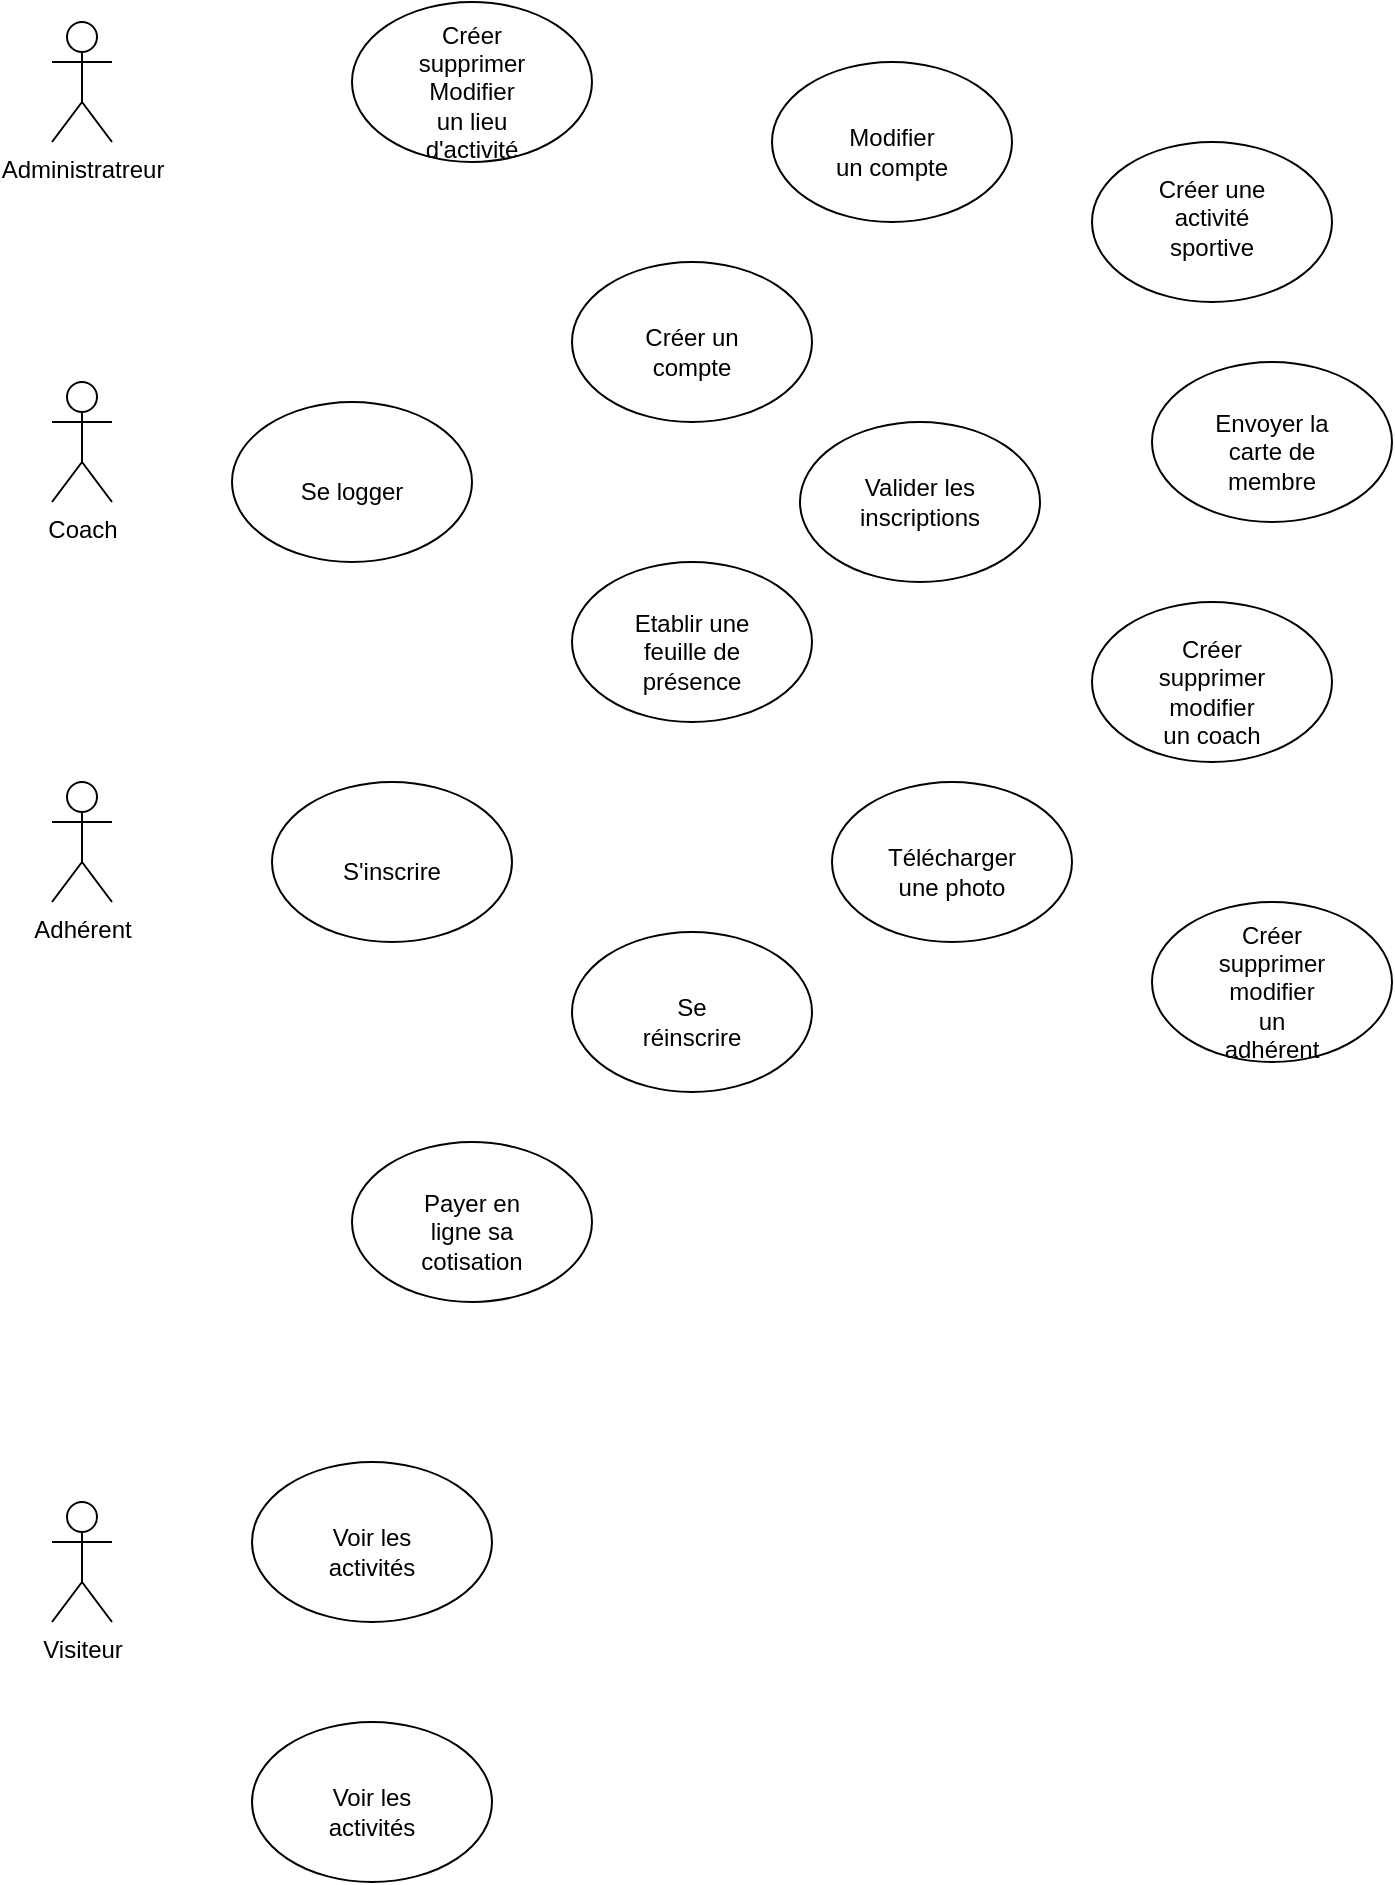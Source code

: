 <mxfile version="18.1.1" type="device"><diagram id="qK3ndJ8vobAHwSTOdm2D" name="Page-1"><mxGraphModel dx="838" dy="506" grid="1" gridSize="10" guides="1" tooltips="1" connect="1" arrows="1" fold="1" page="1" pageScale="1" pageWidth="827" pageHeight="1169" math="0" shadow="0"><root><mxCell id="0"/><mxCell id="1" parent="0"/><mxCell id="gu2cB1POXuugDk-acsue-1" value="Administratreur" style="shape=umlActor;verticalLabelPosition=bottom;verticalAlign=top;html=1;outlineConnect=0;" vertex="1" parent="1"><mxGeometry x="40" y="50" width="30" height="60" as="geometry"/></mxCell><mxCell id="gu2cB1POXuugDk-acsue-4" value="Adhérent" style="shape=umlActor;verticalLabelPosition=bottom;verticalAlign=top;html=1;outlineConnect=0;" vertex="1" parent="1"><mxGeometry x="40" y="430" width="30" height="60" as="geometry"/></mxCell><mxCell id="gu2cB1POXuugDk-acsue-5" value="Visiteur" style="shape=umlActor;verticalLabelPosition=bottom;verticalAlign=top;html=1;outlineConnect=0;" vertex="1" parent="1"><mxGeometry x="40" y="790" width="30" height="60" as="geometry"/></mxCell><mxCell id="gu2cB1POXuugDk-acsue-15" value="Coach" style="shape=umlActor;verticalLabelPosition=bottom;verticalAlign=top;html=1;outlineConnect=0;" vertex="1" parent="1"><mxGeometry x="40" y="230" width="30" height="60" as="geometry"/></mxCell><mxCell id="gu2cB1POXuugDk-acsue-29" value="" style="group" vertex="1" connectable="0" parent="1"><mxGeometry x="130" y="240" width="120" height="80" as="geometry"/></mxCell><mxCell id="gu2cB1POXuugDk-acsue-23" value="" style="ellipse;whiteSpace=wrap;html=1;" vertex="1" parent="gu2cB1POXuugDk-acsue-29"><mxGeometry width="120" height="80" as="geometry"/></mxCell><mxCell id="gu2cB1POXuugDk-acsue-24" value="Se logger" style="text;html=1;strokeColor=none;fillColor=none;align=center;verticalAlign=middle;whiteSpace=wrap;rounded=0;" vertex="1" parent="gu2cB1POXuugDk-acsue-29"><mxGeometry x="30" y="30" width="60" height="30" as="geometry"/></mxCell><mxCell id="gu2cB1POXuugDk-acsue-37" value="" style="group" vertex="1" connectable="0" parent="1"><mxGeometry x="560" y="110" width="120" height="80" as="geometry"/></mxCell><mxCell id="gu2cB1POXuugDk-acsue-38" value="" style="ellipse;whiteSpace=wrap;html=1;" vertex="1" parent="gu2cB1POXuugDk-acsue-37"><mxGeometry width="120" height="80" as="geometry"/></mxCell><mxCell id="gu2cB1POXuugDk-acsue-39" value="&lt;div&gt;Créer une activité sportive&lt;/div&gt;&lt;div&gt;&lt;br&gt;&lt;/div&gt;" style="text;html=1;strokeColor=none;fillColor=none;align=center;verticalAlign=middle;whiteSpace=wrap;rounded=0;" vertex="1" parent="gu2cB1POXuugDk-acsue-37"><mxGeometry x="30" y="30" width="60" height="30" as="geometry"/></mxCell><mxCell id="gu2cB1POXuugDk-acsue-40" value="" style="group" vertex="1" connectable="0" parent="1"><mxGeometry x="300" y="505" width="120" height="80" as="geometry"/></mxCell><mxCell id="gu2cB1POXuugDk-acsue-41" value="" style="ellipse;whiteSpace=wrap;html=1;" vertex="1" parent="gu2cB1POXuugDk-acsue-40"><mxGeometry width="120" height="80" as="geometry"/></mxCell><mxCell id="gu2cB1POXuugDk-acsue-42" value="&lt;div&gt;Se réinscrire&lt;/div&gt;" style="text;html=1;strokeColor=none;fillColor=none;align=center;verticalAlign=middle;whiteSpace=wrap;rounded=0;" vertex="1" parent="gu2cB1POXuugDk-acsue-40"><mxGeometry x="30" y="30" width="60" height="30" as="geometry"/></mxCell><mxCell id="gu2cB1POXuugDk-acsue-43" value="" style="group" vertex="1" connectable="0" parent="1"><mxGeometry x="300" y="320" width="120" height="80" as="geometry"/></mxCell><mxCell id="gu2cB1POXuugDk-acsue-44" value="" style="ellipse;whiteSpace=wrap;html=1;" vertex="1" parent="gu2cB1POXuugDk-acsue-43"><mxGeometry width="120" height="80" as="geometry"/></mxCell><mxCell id="gu2cB1POXuugDk-acsue-45" value="Etablir une feuille de présence " style="text;html=1;strokeColor=none;fillColor=none;align=center;verticalAlign=middle;whiteSpace=wrap;rounded=0;" vertex="1" parent="gu2cB1POXuugDk-acsue-43"><mxGeometry x="30" y="30" width="60" height="30" as="geometry"/></mxCell><mxCell id="gu2cB1POXuugDk-acsue-46" value="" style="group" vertex="1" connectable="0" parent="1"><mxGeometry x="150" y="430" width="120" height="80" as="geometry"/></mxCell><mxCell id="gu2cB1POXuugDk-acsue-47" value="" style="ellipse;whiteSpace=wrap;html=1;" vertex="1" parent="gu2cB1POXuugDk-acsue-46"><mxGeometry width="120" height="80" as="geometry"/></mxCell><mxCell id="gu2cB1POXuugDk-acsue-48" value="S'inscrire" style="text;html=1;strokeColor=none;fillColor=none;align=center;verticalAlign=middle;whiteSpace=wrap;rounded=0;" vertex="1" parent="gu2cB1POXuugDk-acsue-46"><mxGeometry x="30" y="30" width="60" height="30" as="geometry"/></mxCell><mxCell id="gu2cB1POXuugDk-acsue-49" value="" style="group" vertex="1" connectable="0" parent="1"><mxGeometry x="400" y="70" width="120" height="80" as="geometry"/></mxCell><mxCell id="gu2cB1POXuugDk-acsue-50" value="" style="ellipse;whiteSpace=wrap;html=1;" vertex="1" parent="gu2cB1POXuugDk-acsue-49"><mxGeometry width="120" height="80" as="geometry"/></mxCell><mxCell id="gu2cB1POXuugDk-acsue-51" value="Modifier un compte" style="text;html=1;strokeColor=none;fillColor=none;align=center;verticalAlign=middle;whiteSpace=wrap;rounded=0;" vertex="1" parent="gu2cB1POXuugDk-acsue-49"><mxGeometry x="30" y="30" width="60" height="30" as="geometry"/></mxCell><mxCell id="gu2cB1POXuugDk-acsue-52" value="" style="group" vertex="1" connectable="0" parent="1"><mxGeometry x="300" y="170" width="120" height="80" as="geometry"/></mxCell><mxCell id="gu2cB1POXuugDk-acsue-53" value="" style="ellipse;whiteSpace=wrap;html=1;" vertex="1" parent="gu2cB1POXuugDk-acsue-52"><mxGeometry width="120" height="80" as="geometry"/></mxCell><mxCell id="gu2cB1POXuugDk-acsue-54" value="Créer un compte" style="text;html=1;strokeColor=none;fillColor=none;align=center;verticalAlign=middle;whiteSpace=wrap;rounded=0;" vertex="1" parent="gu2cB1POXuugDk-acsue-52"><mxGeometry x="30" y="30" width="60" height="30" as="geometry"/></mxCell><mxCell id="gu2cB1POXuugDk-acsue-58" value="" style="group" vertex="1" connectable="0" parent="1"><mxGeometry x="190" y="610" width="120" height="80" as="geometry"/></mxCell><mxCell id="gu2cB1POXuugDk-acsue-59" value="" style="ellipse;whiteSpace=wrap;html=1;" vertex="1" parent="gu2cB1POXuugDk-acsue-58"><mxGeometry width="120" height="80" as="geometry"/></mxCell><mxCell id="gu2cB1POXuugDk-acsue-60" value="&lt;div&gt;Payer en ligne sa cotisation&lt;/div&gt;" style="text;html=1;strokeColor=none;fillColor=none;align=center;verticalAlign=middle;whiteSpace=wrap;rounded=0;" vertex="1" parent="gu2cB1POXuugDk-acsue-58"><mxGeometry x="30" y="30" width="60" height="30" as="geometry"/></mxCell><mxCell id="gu2cB1POXuugDk-acsue-61" value="" style="group" vertex="1" connectable="0" parent="1"><mxGeometry x="430" y="430" width="120" height="80" as="geometry"/></mxCell><mxCell id="gu2cB1POXuugDk-acsue-62" value="" style="ellipse;whiteSpace=wrap;html=1;" vertex="1" parent="gu2cB1POXuugDk-acsue-61"><mxGeometry width="120" height="80" as="geometry"/></mxCell><mxCell id="gu2cB1POXuugDk-acsue-63" value="Télécharger une photo" style="text;html=1;strokeColor=none;fillColor=none;align=center;verticalAlign=middle;whiteSpace=wrap;rounded=0;" vertex="1" parent="gu2cB1POXuugDk-acsue-61"><mxGeometry x="30" y="30" width="60" height="30" as="geometry"/></mxCell><mxCell id="gu2cB1POXuugDk-acsue-64" value="" style="group" vertex="1" connectable="0" parent="1"><mxGeometry x="590" y="220" width="120" height="80" as="geometry"/></mxCell><mxCell id="gu2cB1POXuugDk-acsue-65" value="" style="ellipse;whiteSpace=wrap;html=1;" vertex="1" parent="gu2cB1POXuugDk-acsue-64"><mxGeometry width="120" height="80" as="geometry"/></mxCell><mxCell id="gu2cB1POXuugDk-acsue-66" value="Envoyer la carte de membre" style="text;html=1;strokeColor=none;fillColor=none;align=center;verticalAlign=middle;whiteSpace=wrap;rounded=0;" vertex="1" parent="gu2cB1POXuugDk-acsue-64"><mxGeometry x="30" y="30" width="60" height="30" as="geometry"/></mxCell><mxCell id="gu2cB1POXuugDk-acsue-67" value="" style="group" vertex="1" connectable="0" parent="1"><mxGeometry x="560" y="340" width="120" height="80" as="geometry"/></mxCell><mxCell id="gu2cB1POXuugDk-acsue-68" value="" style="ellipse;whiteSpace=wrap;html=1;" vertex="1" parent="gu2cB1POXuugDk-acsue-67"><mxGeometry width="120" height="80" as="geometry"/></mxCell><mxCell id="gu2cB1POXuugDk-acsue-69" value="Créer supprimer modifier un coach" style="text;html=1;strokeColor=none;fillColor=none;align=center;verticalAlign=middle;whiteSpace=wrap;rounded=0;" vertex="1" parent="gu2cB1POXuugDk-acsue-67"><mxGeometry x="30" y="30" width="60" height="30" as="geometry"/></mxCell><mxCell id="gu2cB1POXuugDk-acsue-70" value="" style="group" vertex="1" connectable="0" parent="1"><mxGeometry x="590" y="490" width="120" height="80" as="geometry"/></mxCell><mxCell id="gu2cB1POXuugDk-acsue-71" value="" style="ellipse;whiteSpace=wrap;html=1;" vertex="1" parent="gu2cB1POXuugDk-acsue-70"><mxGeometry width="120" height="80" as="geometry"/></mxCell><mxCell id="gu2cB1POXuugDk-acsue-72" value="Créer supprimer modifier un adhérent" style="text;html=1;strokeColor=none;fillColor=none;align=center;verticalAlign=middle;whiteSpace=wrap;rounded=0;" vertex="1" parent="gu2cB1POXuugDk-acsue-70"><mxGeometry x="30" y="30" width="60" height="30" as="geometry"/></mxCell><mxCell id="gu2cB1POXuugDk-acsue-75" value="" style="group" vertex="1" connectable="0" parent="1"><mxGeometry x="414" y="250" width="120" height="80" as="geometry"/></mxCell><mxCell id="gu2cB1POXuugDk-acsue-74" value="" style="ellipse;whiteSpace=wrap;html=1;" vertex="1" parent="gu2cB1POXuugDk-acsue-75"><mxGeometry width="120" height="80" as="geometry"/></mxCell><mxCell id="gu2cB1POXuugDk-acsue-32" value="Valider les inscriptions" style="text;html=1;strokeColor=none;fillColor=none;align=center;verticalAlign=middle;whiteSpace=wrap;rounded=0;" vertex="1" parent="gu2cB1POXuugDk-acsue-75"><mxGeometry x="30" y="25" width="60" height="30" as="geometry"/></mxCell><mxCell id="gu2cB1POXuugDk-acsue-76" value="" style="group" vertex="1" connectable="0" parent="1"><mxGeometry x="190" y="40" width="120" height="80" as="geometry"/></mxCell><mxCell id="gu2cB1POXuugDk-acsue-77" value="" style="ellipse;whiteSpace=wrap;html=1;" vertex="1" parent="gu2cB1POXuugDk-acsue-76"><mxGeometry width="120" height="80" as="geometry"/></mxCell><mxCell id="gu2cB1POXuugDk-acsue-78" value="Créer supprimer Modifier un lieu d'activité" style="text;html=1;strokeColor=none;fillColor=none;align=center;verticalAlign=middle;whiteSpace=wrap;rounded=0;" vertex="1" parent="gu2cB1POXuugDk-acsue-76"><mxGeometry x="30" y="30" width="60" height="30" as="geometry"/></mxCell><mxCell id="gu2cB1POXuugDk-acsue-79" value="" style="group" vertex="1" connectable="0" parent="1"><mxGeometry x="140" y="770" width="120" height="80" as="geometry"/></mxCell><mxCell id="gu2cB1POXuugDk-acsue-80" value="" style="ellipse;whiteSpace=wrap;html=1;" vertex="1" parent="gu2cB1POXuugDk-acsue-79"><mxGeometry width="120" height="80" as="geometry"/></mxCell><mxCell id="gu2cB1POXuugDk-acsue-81" value="Voir les activités" style="text;html=1;strokeColor=none;fillColor=none;align=center;verticalAlign=middle;whiteSpace=wrap;rounded=0;" vertex="1" parent="gu2cB1POXuugDk-acsue-79"><mxGeometry x="30" y="30" width="60" height="30" as="geometry"/></mxCell><mxCell id="gu2cB1POXuugDk-acsue-82" value="" style="group" vertex="1" connectable="0" parent="1"><mxGeometry x="140" y="900" width="120" height="80" as="geometry"/></mxCell><mxCell id="gu2cB1POXuugDk-acsue-83" value="" style="ellipse;whiteSpace=wrap;html=1;" vertex="1" parent="gu2cB1POXuugDk-acsue-82"><mxGeometry width="120" height="80" as="geometry"/></mxCell><mxCell id="gu2cB1POXuugDk-acsue-84" value="Voir les activités" style="text;html=1;strokeColor=none;fillColor=none;align=center;verticalAlign=middle;whiteSpace=wrap;rounded=0;" vertex="1" parent="gu2cB1POXuugDk-acsue-82"><mxGeometry x="30" y="30" width="60" height="30" as="geometry"/></mxCell></root></mxGraphModel></diagram></mxfile>